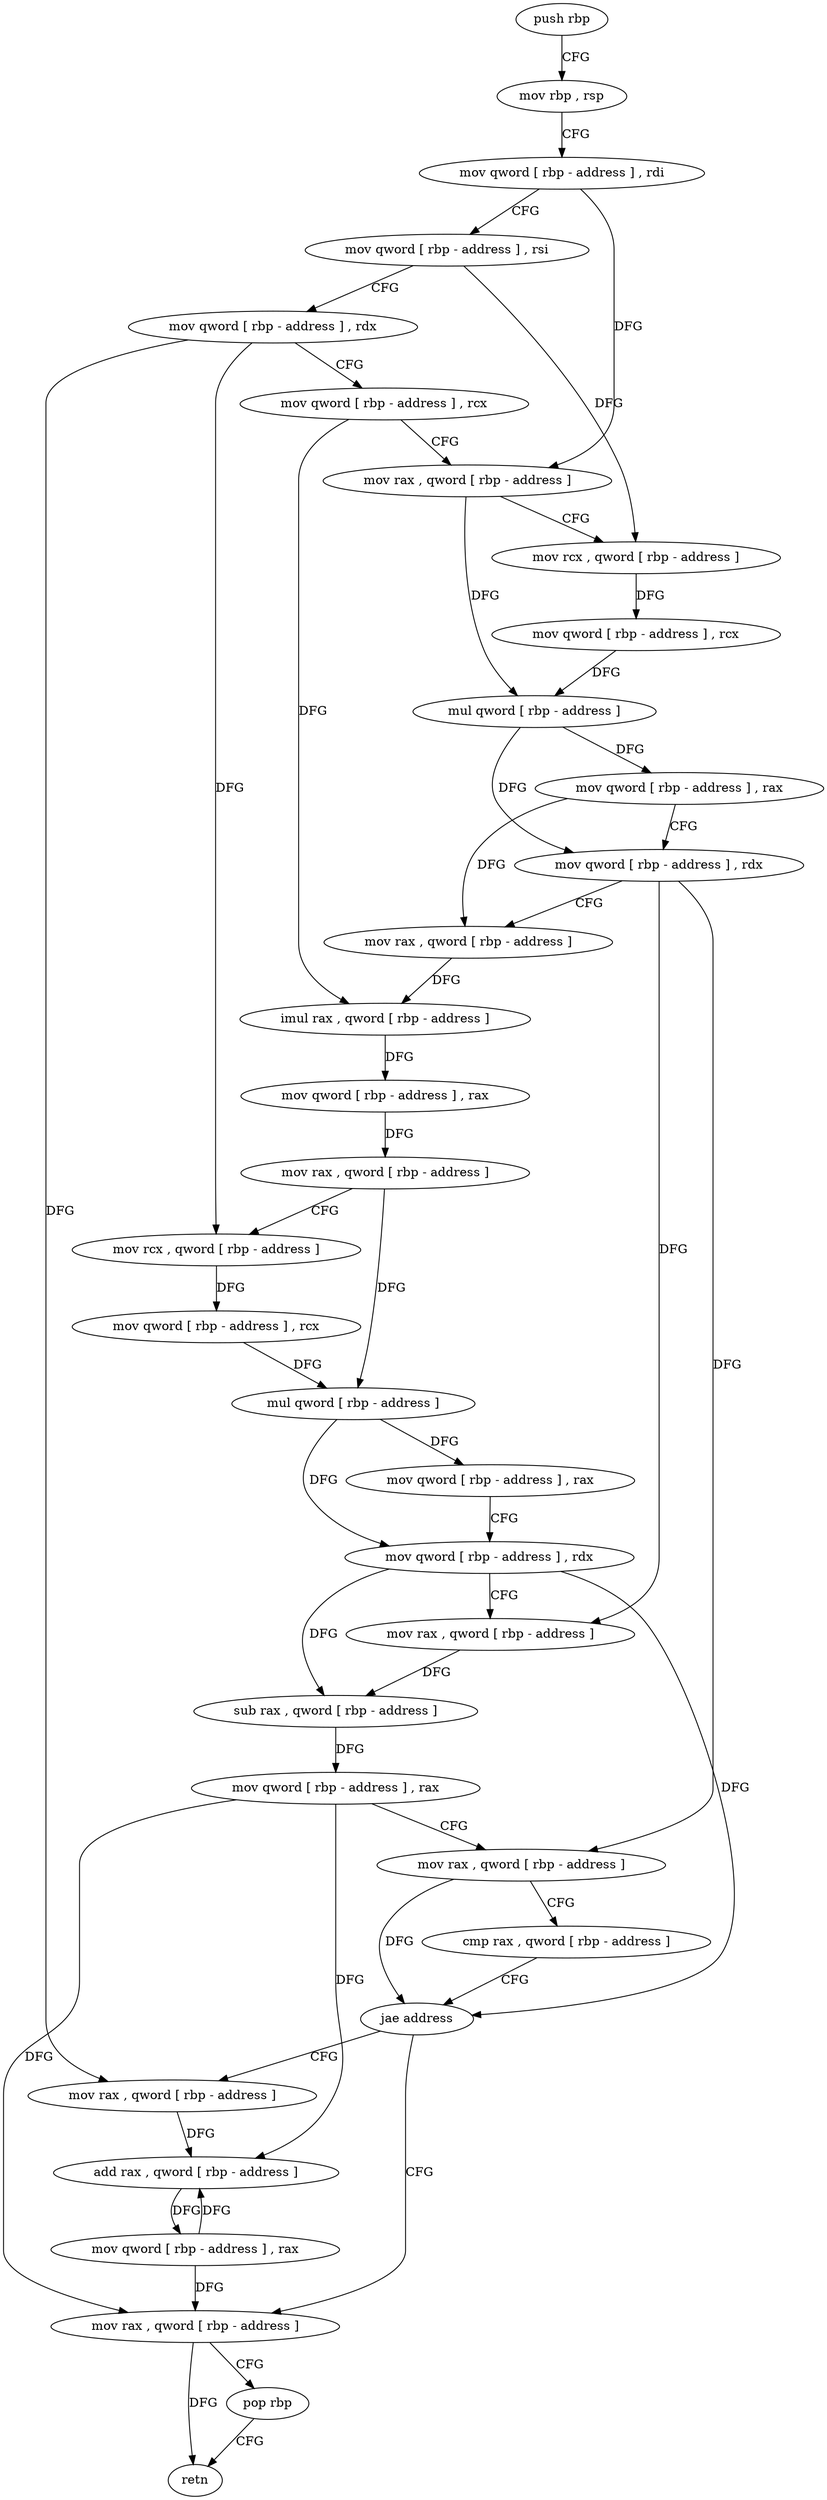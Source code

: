 digraph "func" {
"4220608" [label = "push rbp" ]
"4220609" [label = "mov rbp , rsp" ]
"4220612" [label = "mov qword [ rbp - address ] , rdi" ]
"4220616" [label = "mov qword [ rbp - address ] , rsi" ]
"4220620" [label = "mov qword [ rbp - address ] , rdx" ]
"4220624" [label = "mov qword [ rbp - address ] , rcx" ]
"4220628" [label = "mov rax , qword [ rbp - address ]" ]
"4220632" [label = "mov rcx , qword [ rbp - address ]" ]
"4220636" [label = "mov qword [ rbp - address ] , rcx" ]
"4220640" [label = "mul qword [ rbp - address ]" ]
"4220644" [label = "mov qword [ rbp - address ] , rax" ]
"4220648" [label = "mov qword [ rbp - address ] , rdx" ]
"4220652" [label = "mov rax , qword [ rbp - address ]" ]
"4220656" [label = "imul rax , qword [ rbp - address ]" ]
"4220661" [label = "mov qword [ rbp - address ] , rax" ]
"4220665" [label = "mov rax , qword [ rbp - address ]" ]
"4220669" [label = "mov rcx , qword [ rbp - address ]" ]
"4220673" [label = "mov qword [ rbp - address ] , rcx" ]
"4220677" [label = "mul qword [ rbp - address ]" ]
"4220681" [label = "mov qword [ rbp - address ] , rax" ]
"4220685" [label = "mov qword [ rbp - address ] , rdx" ]
"4220689" [label = "mov rax , qword [ rbp - address ]" ]
"4220693" [label = "sub rax , qword [ rbp - address ]" ]
"4220697" [label = "mov qword [ rbp - address ] , rax" ]
"4220701" [label = "mov rax , qword [ rbp - address ]" ]
"4220705" [label = "cmp rax , qword [ rbp - address ]" ]
"4220709" [label = "jae address" ]
"4220727" [label = "mov rax , qword [ rbp - address ]" ]
"4220715" [label = "mov rax , qword [ rbp - address ]" ]
"4220731" [label = "pop rbp" ]
"4220732" [label = "retn" ]
"4220719" [label = "add rax , qword [ rbp - address ]" ]
"4220723" [label = "mov qword [ rbp - address ] , rax" ]
"4220608" -> "4220609" [ label = "CFG" ]
"4220609" -> "4220612" [ label = "CFG" ]
"4220612" -> "4220616" [ label = "CFG" ]
"4220612" -> "4220628" [ label = "DFG" ]
"4220616" -> "4220620" [ label = "CFG" ]
"4220616" -> "4220632" [ label = "DFG" ]
"4220620" -> "4220624" [ label = "CFG" ]
"4220620" -> "4220669" [ label = "DFG" ]
"4220620" -> "4220715" [ label = "DFG" ]
"4220624" -> "4220628" [ label = "CFG" ]
"4220624" -> "4220656" [ label = "DFG" ]
"4220628" -> "4220632" [ label = "CFG" ]
"4220628" -> "4220640" [ label = "DFG" ]
"4220632" -> "4220636" [ label = "DFG" ]
"4220636" -> "4220640" [ label = "DFG" ]
"4220640" -> "4220644" [ label = "DFG" ]
"4220640" -> "4220648" [ label = "DFG" ]
"4220644" -> "4220648" [ label = "CFG" ]
"4220644" -> "4220652" [ label = "DFG" ]
"4220648" -> "4220652" [ label = "CFG" ]
"4220648" -> "4220689" [ label = "DFG" ]
"4220648" -> "4220701" [ label = "DFG" ]
"4220652" -> "4220656" [ label = "DFG" ]
"4220656" -> "4220661" [ label = "DFG" ]
"4220661" -> "4220665" [ label = "DFG" ]
"4220665" -> "4220669" [ label = "CFG" ]
"4220665" -> "4220677" [ label = "DFG" ]
"4220669" -> "4220673" [ label = "DFG" ]
"4220673" -> "4220677" [ label = "DFG" ]
"4220677" -> "4220681" [ label = "DFG" ]
"4220677" -> "4220685" [ label = "DFG" ]
"4220681" -> "4220685" [ label = "CFG" ]
"4220685" -> "4220689" [ label = "CFG" ]
"4220685" -> "4220693" [ label = "DFG" ]
"4220685" -> "4220709" [ label = "DFG" ]
"4220689" -> "4220693" [ label = "DFG" ]
"4220693" -> "4220697" [ label = "DFG" ]
"4220697" -> "4220701" [ label = "CFG" ]
"4220697" -> "4220727" [ label = "DFG" ]
"4220697" -> "4220719" [ label = "DFG" ]
"4220701" -> "4220705" [ label = "CFG" ]
"4220701" -> "4220709" [ label = "DFG" ]
"4220705" -> "4220709" [ label = "CFG" ]
"4220709" -> "4220727" [ label = "CFG" ]
"4220709" -> "4220715" [ label = "CFG" ]
"4220727" -> "4220731" [ label = "CFG" ]
"4220727" -> "4220732" [ label = "DFG" ]
"4220715" -> "4220719" [ label = "DFG" ]
"4220731" -> "4220732" [ label = "CFG" ]
"4220719" -> "4220723" [ label = "DFG" ]
"4220723" -> "4220727" [ label = "DFG" ]
"4220723" -> "4220719" [ label = "DFG" ]
}
